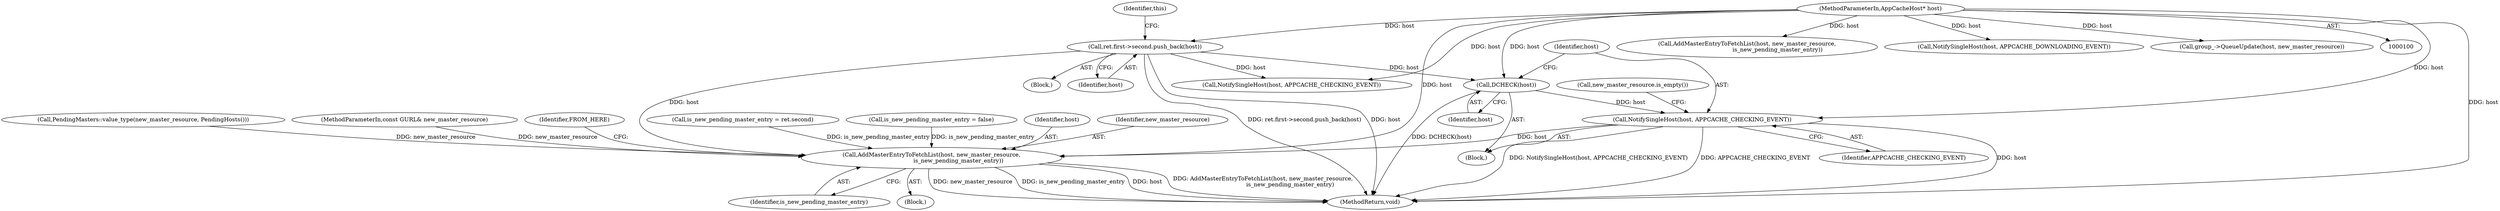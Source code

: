 digraph "0_Chrome_e5c298b780737c53fa9aae44d6fef522931d88b0_0@pointer" {
"1000233" [label="(Call,DCHECK(host))"];
"1000159" [label="(Call,ret.first->second.push_back(host))"];
"1000101" [label="(MethodParameterIn,AppCacheHost* host)"];
"1000235" [label="(Call,NotifySingleHost(host, APPCACHE_CHECKING_EVENT))"];
"1000242" [label="(Call,AddMasterEntryToFetchList(host, new_master_resource,\n                              is_new_pending_master_entry))"];
"1000226" [label="(Block,)"];
"1000154" [label="(Call,is_new_pending_master_entry = ret.second)"];
"1000112" [label="(Call,is_new_pending_master_entry = false)"];
"1000193" [label="(Call,AddMasterEntryToFetchList(host, new_master_resource,\n                                  is_new_pending_master_entry))"];
"1000186" [label="(Call,NotifySingleHost(host, APPCACHE_DOWNLOADING_EVENT))"];
"1000138" [label="(Call,group_->QueueUpdate(host, new_master_resource))"];
"1000245" [label="(Identifier,is_new_pending_master_entry)"];
"1000243" [label="(Identifier,host)"];
"1000233" [label="(Call,DCHECK(host))"];
"1000118" [label="(Block,)"];
"1000237" [label="(Identifier,APPCACHE_CHECKING_EVENT)"];
"1000234" [label="(Identifier,host)"];
"1000162" [label="(Identifier,this)"];
"1000244" [label="(Identifier,new_master_resource)"];
"1000160" [label="(Identifier,host)"];
"1000241" [label="(Block,)"];
"1000235" [label="(Call,NotifySingleHost(host, APPCACHE_CHECKING_EVENT))"];
"1000240" [label="(Call,new_master_resource.is_empty())"];
"1000242" [label="(Call,AddMasterEntryToFetchList(host, new_master_resource,\n                              is_new_pending_master_entry))"];
"1000151" [label="(Call,PendingMasters::value_type(new_master_resource, PendingHosts()))"];
"1000102" [label="(MethodParameterIn,const GURL& new_master_resource)"];
"1000247" [label="(Identifier,FROM_HERE)"];
"1000236" [label="(Identifier,host)"];
"1000179" [label="(Call,NotifySingleHost(host, APPCACHE_CHECKING_EVENT))"];
"1000159" [label="(Call,ret.first->second.push_back(host))"];
"1000101" [label="(MethodParameterIn,AppCacheHost* host)"];
"1000254" [label="(MethodReturn,void)"];
"1000233" -> "1000226"  [label="AST: "];
"1000233" -> "1000234"  [label="CFG: "];
"1000234" -> "1000233"  [label="AST: "];
"1000236" -> "1000233"  [label="CFG: "];
"1000233" -> "1000254"  [label="DDG: DCHECK(host)"];
"1000159" -> "1000233"  [label="DDG: host"];
"1000101" -> "1000233"  [label="DDG: host"];
"1000233" -> "1000235"  [label="DDG: host"];
"1000159" -> "1000118"  [label="AST: "];
"1000159" -> "1000160"  [label="CFG: "];
"1000160" -> "1000159"  [label="AST: "];
"1000162" -> "1000159"  [label="CFG: "];
"1000159" -> "1000254"  [label="DDG: ret.first->second.push_back(host)"];
"1000159" -> "1000254"  [label="DDG: host"];
"1000101" -> "1000159"  [label="DDG: host"];
"1000159" -> "1000179"  [label="DDG: host"];
"1000159" -> "1000242"  [label="DDG: host"];
"1000101" -> "1000100"  [label="AST: "];
"1000101" -> "1000254"  [label="DDG: host"];
"1000101" -> "1000138"  [label="DDG: host"];
"1000101" -> "1000179"  [label="DDG: host"];
"1000101" -> "1000186"  [label="DDG: host"];
"1000101" -> "1000193"  [label="DDG: host"];
"1000101" -> "1000235"  [label="DDG: host"];
"1000101" -> "1000242"  [label="DDG: host"];
"1000235" -> "1000226"  [label="AST: "];
"1000235" -> "1000237"  [label="CFG: "];
"1000236" -> "1000235"  [label="AST: "];
"1000237" -> "1000235"  [label="AST: "];
"1000240" -> "1000235"  [label="CFG: "];
"1000235" -> "1000254"  [label="DDG: APPCACHE_CHECKING_EVENT"];
"1000235" -> "1000254"  [label="DDG: host"];
"1000235" -> "1000254"  [label="DDG: NotifySingleHost(host, APPCACHE_CHECKING_EVENT)"];
"1000235" -> "1000242"  [label="DDG: host"];
"1000242" -> "1000241"  [label="AST: "];
"1000242" -> "1000245"  [label="CFG: "];
"1000243" -> "1000242"  [label="AST: "];
"1000244" -> "1000242"  [label="AST: "];
"1000245" -> "1000242"  [label="AST: "];
"1000247" -> "1000242"  [label="CFG: "];
"1000242" -> "1000254"  [label="DDG: AddMasterEntryToFetchList(host, new_master_resource,\n                              is_new_pending_master_entry)"];
"1000242" -> "1000254"  [label="DDG: new_master_resource"];
"1000242" -> "1000254"  [label="DDG: is_new_pending_master_entry"];
"1000242" -> "1000254"  [label="DDG: host"];
"1000151" -> "1000242"  [label="DDG: new_master_resource"];
"1000102" -> "1000242"  [label="DDG: new_master_resource"];
"1000154" -> "1000242"  [label="DDG: is_new_pending_master_entry"];
"1000112" -> "1000242"  [label="DDG: is_new_pending_master_entry"];
}
